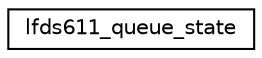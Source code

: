 digraph "Graphical Class Hierarchy"
{
 // LATEX_PDF_SIZE
  edge [fontname="Helvetica",fontsize="10",labelfontname="Helvetica",labelfontsize="10"];
  node [fontname="Helvetica",fontsize="10",shape=record];
  rankdir="LR";
  Node0 [label="lfds611_queue_state",height=0.2,width=0.4,color="black", fillcolor="white", style="filled",URL="$structlfds611__queue__state.html",tooltip=" "];
}
